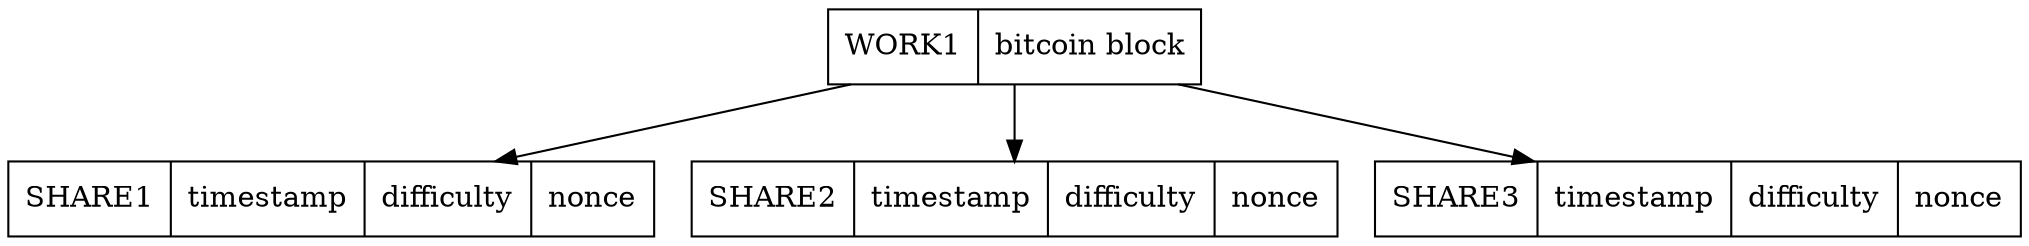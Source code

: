 digraph G {
    layout=dot

    "w1" [
         label = "<f0> WORK1 | bitcoin block"
         shape=record
         ]

    "s1" [
          label = "<f0> SHARE1 | timestamp | difficulty | nonce"
          shape=record
          ]

    "s2" [
          label = "<f0> SHARE2 | timestamp | difficulty | nonce"
          shape=record
          ]

    "s3" [
          label = "<f0> SHARE3 | timestamp | difficulty | nonce"
          shape=record
          ]

    "w1" -> "s1"
    "w1" -> "s2"
    "w1" -> "s3"

    // "w2" [
    //      label = "<f0> WORK2 | bitcoin block 2"
    //      shape=record
    //      ]

    // "s21" [
    //       label = "<f0> SHARE1 | timestamp | difficulty"
    //       shape=record
    //       ]

    // "s22" [
    //       label = "<f0> SHARE2 | timestamp | difficulty"
    //       shape=record
    //       ]

    // "s23" [
    //       label = "<f0> SHARE3 | timestamp | difficulty"
    //       shape=record
    //       ]

    // "w2":f0 -> "s21":f0
    // "w2":f0 -> "s22":f0
    // "w2":f0 -> "s23":f0
}
